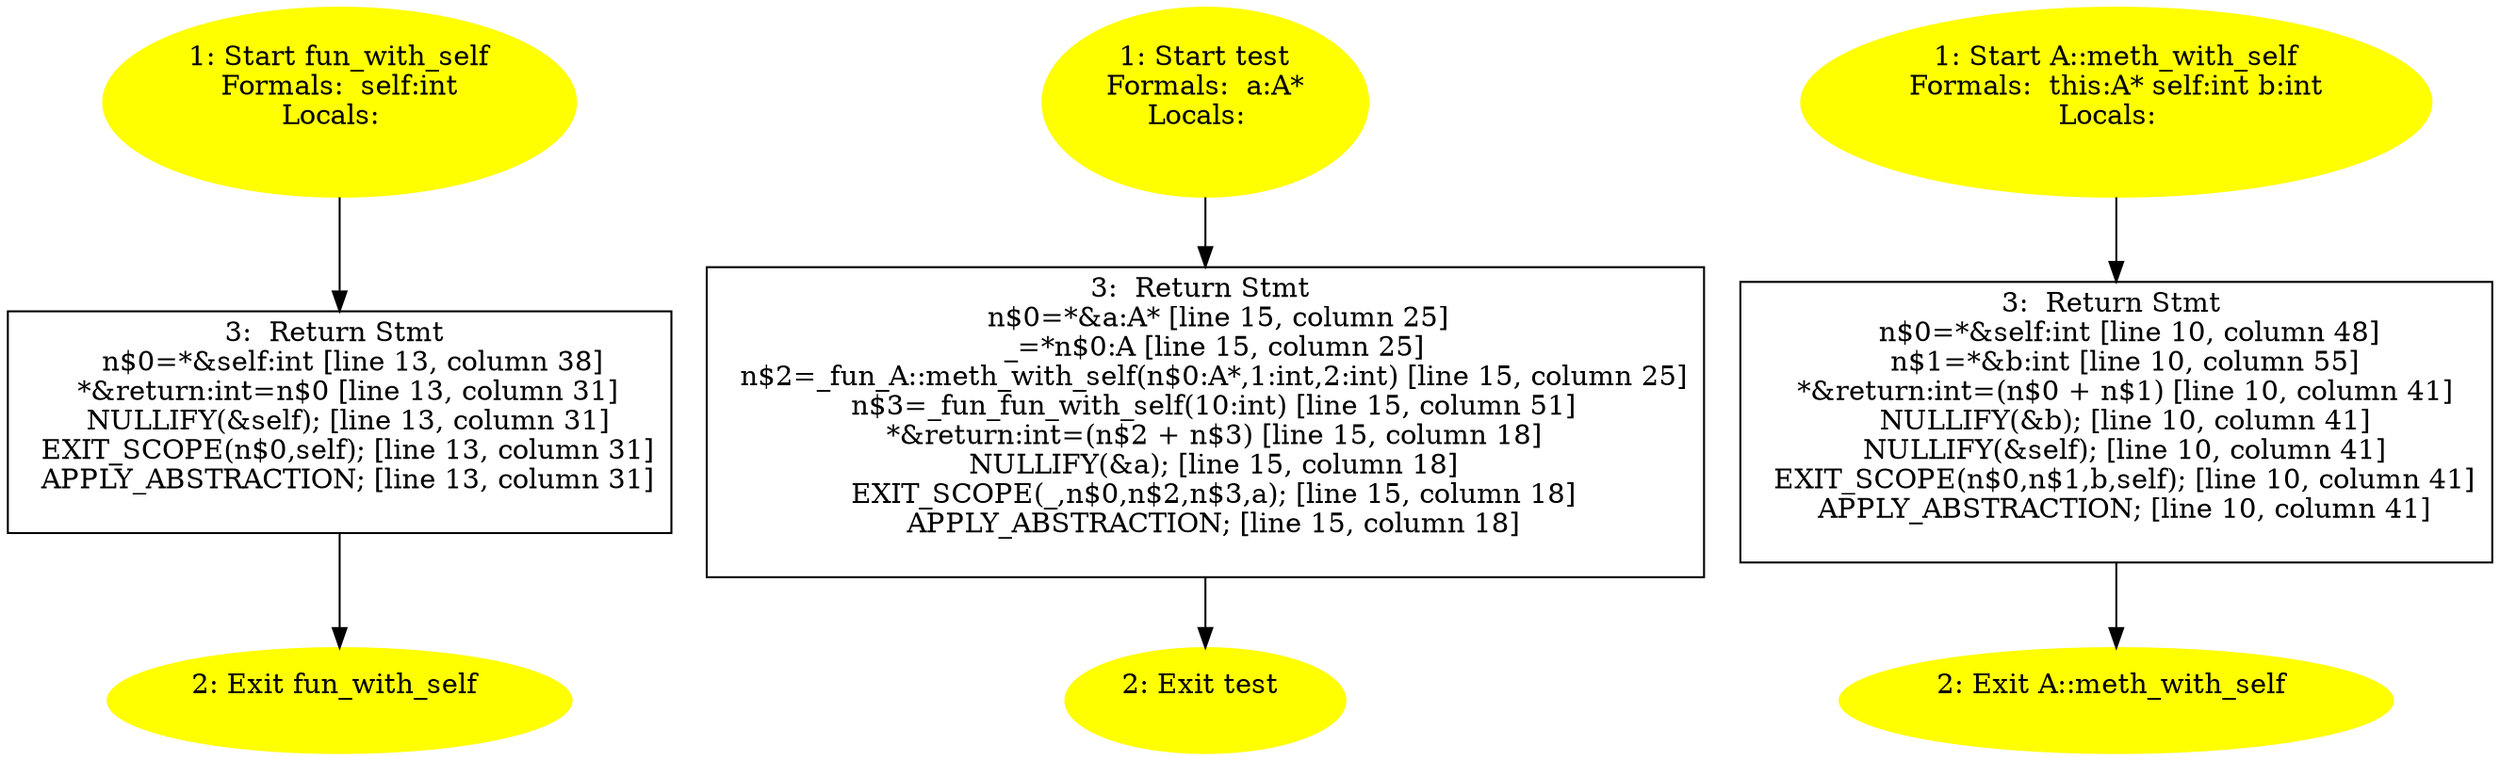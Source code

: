 /* @generated */
digraph cfg {
"fun_with_self#17802276037376540432.4639f371cac8e491a6b8c0363a0bc168_1" [label="1: Start fun_with_self\nFormals:  self:int\nLocals:  \n  " color=yellow style=filled]
	

	 "fun_with_self#17802276037376540432.4639f371cac8e491a6b8c0363a0bc168_1" -> "fun_with_self#17802276037376540432.4639f371cac8e491a6b8c0363a0bc168_3" ;
"fun_with_self#17802276037376540432.4639f371cac8e491a6b8c0363a0bc168_2" [label="2: Exit fun_with_self \n  " color=yellow style=filled]
	

"fun_with_self#17802276037376540432.4639f371cac8e491a6b8c0363a0bc168_3" [label="3:  Return Stmt \n   n$0=*&self:int [line 13, column 38]\n  *&return:int=n$0 [line 13, column 31]\n  NULLIFY(&self); [line 13, column 31]\n  EXIT_SCOPE(n$0,self); [line 13, column 31]\n  APPLY_ABSTRACTION; [line 13, column 31]\n " shape="box"]
	

	 "fun_with_self#17802276037376540432.4639f371cac8e491a6b8c0363a0bc168_3" -> "fun_with_self#17802276037376540432.4639f371cac8e491a6b8c0363a0bc168_2" ;
"test(class A)#14183353284361723530.f22d37fbaacc66a7efb8fb240415be10_1" [label="1: Start test\nFormals:  a:A*\nLocals:  \n  " color=yellow style=filled]
	

	 "test(class A)#14183353284361723530.f22d37fbaacc66a7efb8fb240415be10_1" -> "test(class A)#14183353284361723530.f22d37fbaacc66a7efb8fb240415be10_3" ;
"test(class A)#14183353284361723530.f22d37fbaacc66a7efb8fb240415be10_2" [label="2: Exit test \n  " color=yellow style=filled]
	

"test(class A)#14183353284361723530.f22d37fbaacc66a7efb8fb240415be10_3" [label="3:  Return Stmt \n   n$0=*&a:A* [line 15, column 25]\n  _=*n$0:A [line 15, column 25]\n  n$2=_fun_A::meth_with_self(n$0:A*,1:int,2:int) [line 15, column 25]\n  n$3=_fun_fun_with_self(10:int) [line 15, column 51]\n  *&return:int=(n$2 + n$3) [line 15, column 18]\n  NULLIFY(&a); [line 15, column 18]\n  EXIT_SCOPE(_,n$0,n$2,n$3,a); [line 15, column 18]\n  APPLY_ABSTRACTION; [line 15, column 18]\n " shape="box"]
	

	 "test(class A)#14183353284361723530.f22d37fbaacc66a7efb8fb240415be10_3" -> "test(class A)#14183353284361723530.f22d37fbaacc66a7efb8fb240415be10_2" ;
"meth_with_self#A#(5126246555081316972).087223c2fe95da4de39ef1116c167075_1" [label="1: Start A::meth_with_self\nFormals:  this:A* self:int b:int\nLocals:  \n  " color=yellow style=filled]
	

	 "meth_with_self#A#(5126246555081316972).087223c2fe95da4de39ef1116c167075_1" -> "meth_with_self#A#(5126246555081316972).087223c2fe95da4de39ef1116c167075_3" ;
"meth_with_self#A#(5126246555081316972).087223c2fe95da4de39ef1116c167075_2" [label="2: Exit A::meth_with_self \n  " color=yellow style=filled]
	

"meth_with_self#A#(5126246555081316972).087223c2fe95da4de39ef1116c167075_3" [label="3:  Return Stmt \n   n$0=*&self:int [line 10, column 48]\n  n$1=*&b:int [line 10, column 55]\n  *&return:int=(n$0 + n$1) [line 10, column 41]\n  NULLIFY(&b); [line 10, column 41]\n  NULLIFY(&self); [line 10, column 41]\n  EXIT_SCOPE(n$0,n$1,b,self); [line 10, column 41]\n  APPLY_ABSTRACTION; [line 10, column 41]\n " shape="box"]
	

	 "meth_with_self#A#(5126246555081316972).087223c2fe95da4de39ef1116c167075_3" -> "meth_with_self#A#(5126246555081316972).087223c2fe95da4de39ef1116c167075_2" ;
}
